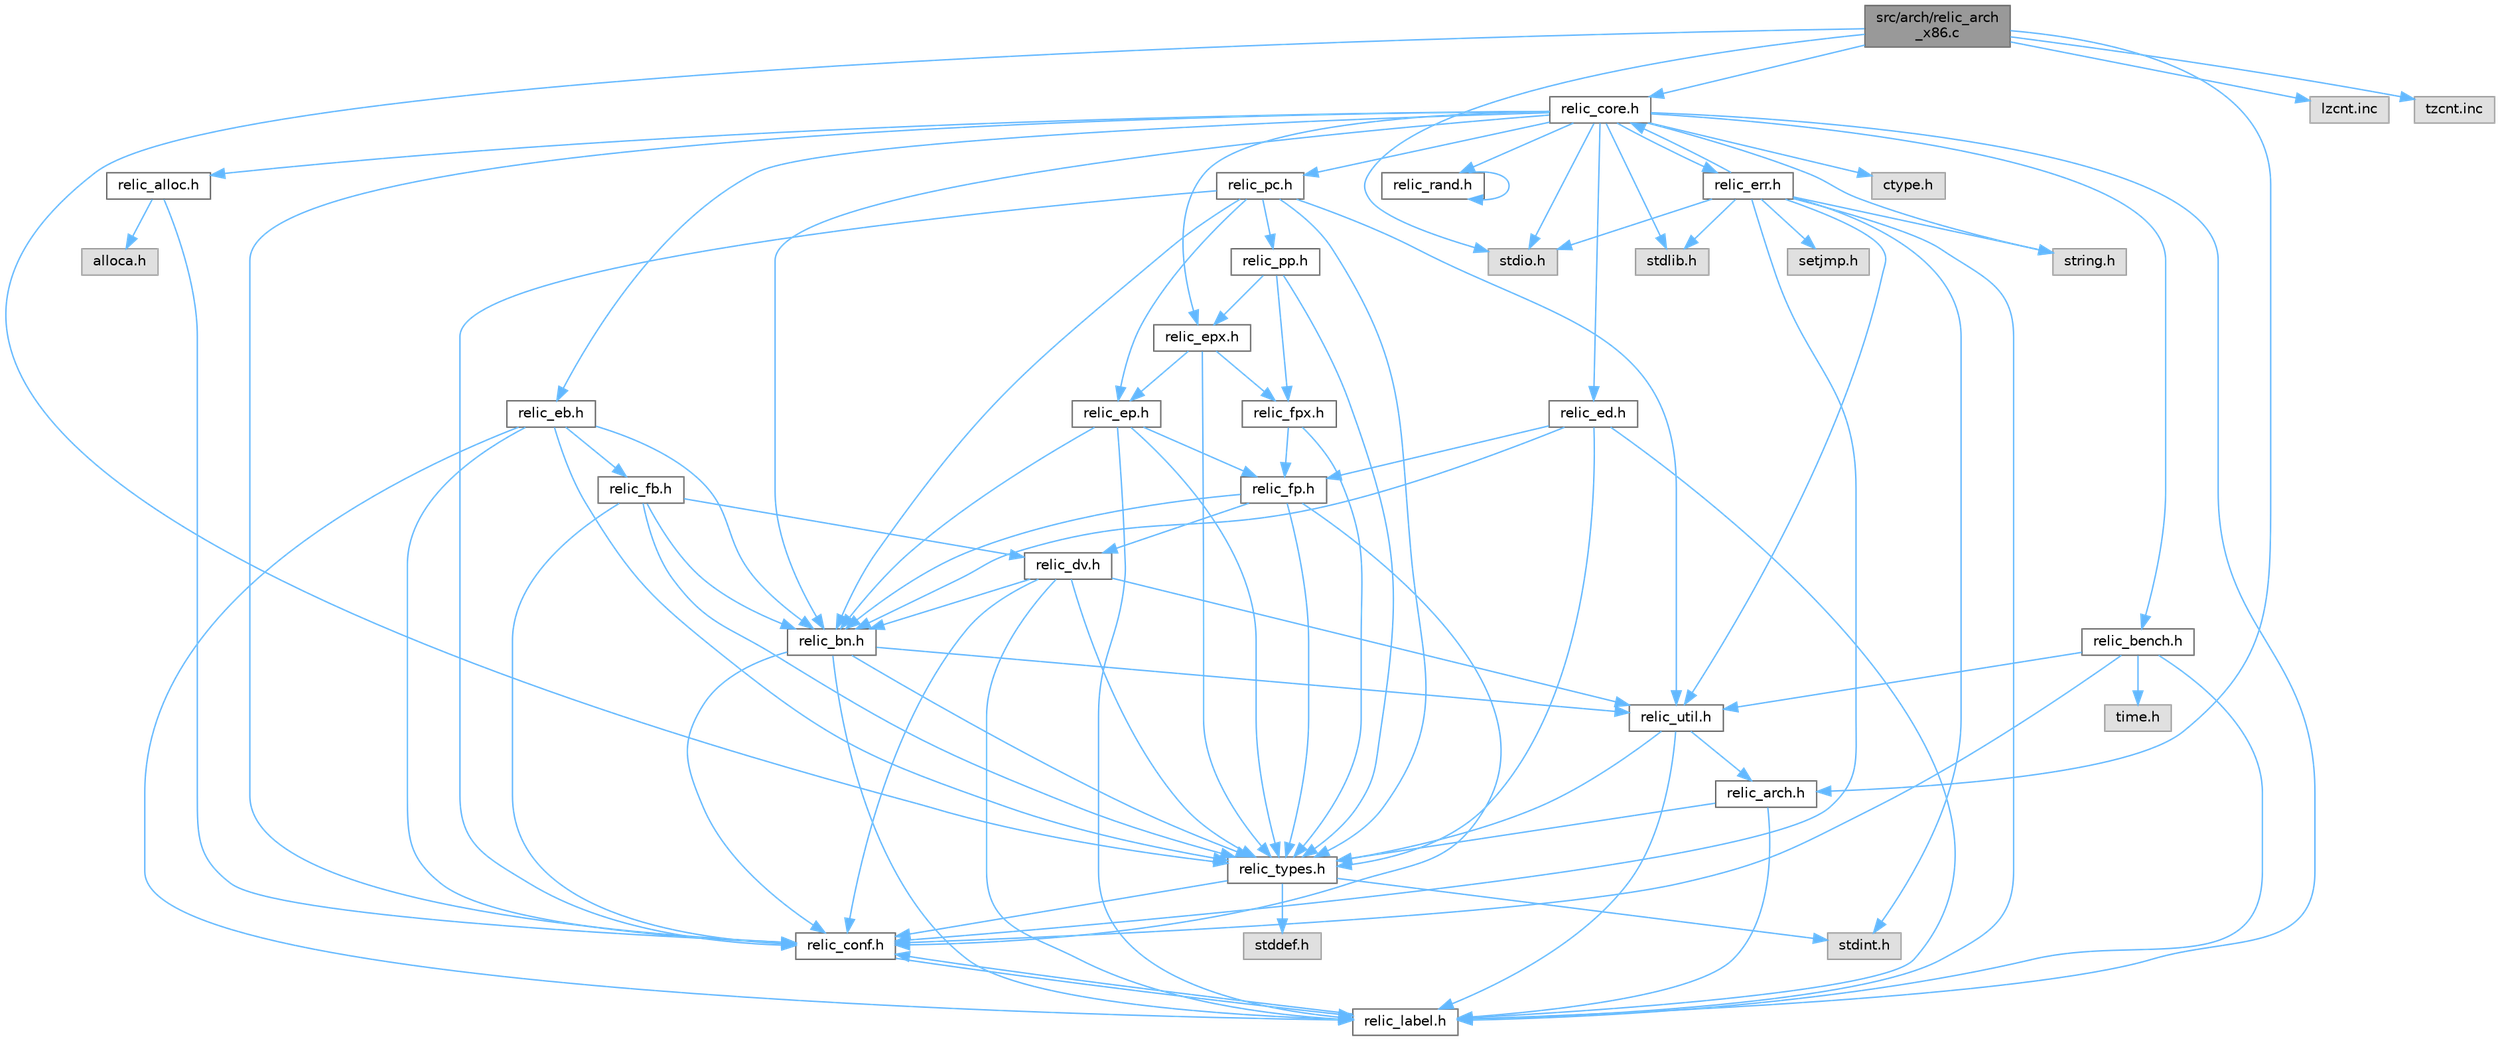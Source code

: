 digraph "src/arch/relic_arch_x86.c"
{
 // LATEX_PDF_SIZE
  bgcolor="transparent";
  edge [fontname=Helvetica,fontsize=10,labelfontname=Helvetica,labelfontsize=10];
  node [fontname=Helvetica,fontsize=10,shape=box,height=0.2,width=0.4];
  Node1 [id="Node000001",label="src/arch/relic_arch\l_x86.c",height=0.2,width=0.4,color="gray40", fillcolor="grey60", style="filled", fontcolor="black",tooltip=" "];
  Node1 -> Node2 [id="edge1_Node000001_Node000002",color="steelblue1",style="solid",tooltip=" "];
  Node2 [id="Node000002",label="stdio.h",height=0.2,width=0.4,color="grey60", fillcolor="#E0E0E0", style="filled",tooltip=" "];
  Node1 -> Node3 [id="edge2_Node000001_Node000003",color="steelblue1",style="solid",tooltip=" "];
  Node3 [id="Node000003",label="relic_types.h",height=0.2,width=0.4,color="grey40", fillcolor="white", style="filled",URL="$d4/dd7/relic__types_8h.html",tooltip=" "];
  Node3 -> Node4 [id="edge3_Node000003_Node000004",color="steelblue1",style="solid",tooltip=" "];
  Node4 [id="Node000004",label="stddef.h",height=0.2,width=0.4,color="grey60", fillcolor="#E0E0E0", style="filled",tooltip=" "];
  Node3 -> Node5 [id="edge4_Node000003_Node000005",color="steelblue1",style="solid",tooltip=" "];
  Node5 [id="Node000005",label="stdint.h",height=0.2,width=0.4,color="grey60", fillcolor="#E0E0E0", style="filled",tooltip=" "];
  Node3 -> Node6 [id="edge5_Node000003_Node000006",color="steelblue1",style="solid",tooltip=" "];
  Node6 [id="Node000006",label="relic_conf.h",height=0.2,width=0.4,color="grey40", fillcolor="white", style="filled",URL="$d1/da4/relic__conf_8h.html",tooltip=" "];
  Node6 -> Node7 [id="edge6_Node000006_Node000007",color="steelblue1",style="solid",tooltip=" "];
  Node7 [id="Node000007",label="relic_label.h",height=0.2,width=0.4,color="grey40", fillcolor="white", style="filled",URL="$df/d60/relic__label_8h.html",tooltip=" "];
  Node7 -> Node6 [id="edge7_Node000007_Node000006",color="steelblue1",style="solid",tooltip=" "];
  Node1 -> Node8 [id="edge8_Node000001_Node000008",color="steelblue1",style="solid",tooltip=" "];
  Node8 [id="Node000008",label="relic_arch.h",height=0.2,width=0.4,color="grey40", fillcolor="white", style="filled",URL="$d7/d48/relic__arch_8h.html",tooltip=" "];
  Node8 -> Node3 [id="edge9_Node000008_Node000003",color="steelblue1",style="solid",tooltip=" "];
  Node8 -> Node7 [id="edge10_Node000008_Node000007",color="steelblue1",style="solid",tooltip=" "];
  Node1 -> Node9 [id="edge11_Node000001_Node000009",color="steelblue1",style="solid",tooltip=" "];
  Node9 [id="Node000009",label="relic_core.h",height=0.2,width=0.4,color="grey40", fillcolor="white", style="filled",URL="$db/d67/relic__core_8h.html",tooltip=" "];
  Node9 -> Node10 [id="edge12_Node000009_Node000010",color="steelblue1",style="solid",tooltip=" "];
  Node10 [id="Node000010",label="stdlib.h",height=0.2,width=0.4,color="grey60", fillcolor="#E0E0E0", style="filled",tooltip=" "];
  Node9 -> Node2 [id="edge13_Node000009_Node000002",color="steelblue1",style="solid",tooltip=" "];
  Node9 -> Node11 [id="edge14_Node000009_Node000011",color="steelblue1",style="solid",tooltip=" "];
  Node11 [id="Node000011",label="string.h",height=0.2,width=0.4,color="grey60", fillcolor="#E0E0E0", style="filled",tooltip=" "];
  Node9 -> Node12 [id="edge15_Node000009_Node000012",color="steelblue1",style="solid",tooltip=" "];
  Node12 [id="Node000012",label="ctype.h",height=0.2,width=0.4,color="grey60", fillcolor="#E0E0E0", style="filled",tooltip=" "];
  Node9 -> Node13 [id="edge16_Node000009_Node000013",color="steelblue1",style="solid",tooltip=" "];
  Node13 [id="Node000013",label="relic_err.h",height=0.2,width=0.4,color="grey40", fillcolor="white", style="filled",URL="$d0/d09/relic__err_8h.html",tooltip=" "];
  Node13 -> Node5 [id="edge17_Node000013_Node000005",color="steelblue1",style="solid",tooltip=" "];
  Node13 -> Node10 [id="edge18_Node000013_Node000010",color="steelblue1",style="solid",tooltip=" "];
  Node13 -> Node2 [id="edge19_Node000013_Node000002",color="steelblue1",style="solid",tooltip=" "];
  Node13 -> Node11 [id="edge20_Node000013_Node000011",color="steelblue1",style="solid",tooltip=" "];
  Node13 -> Node9 [id="edge21_Node000013_Node000009",color="steelblue1",style="solid",tooltip=" "];
  Node13 -> Node6 [id="edge22_Node000013_Node000006",color="steelblue1",style="solid",tooltip=" "];
  Node13 -> Node14 [id="edge23_Node000013_Node000014",color="steelblue1",style="solid",tooltip=" "];
  Node14 [id="Node000014",label="relic_util.h",height=0.2,width=0.4,color="grey40", fillcolor="white", style="filled",URL="$d1/d8d/relic__util_8h.html",tooltip=" "];
  Node14 -> Node8 [id="edge24_Node000014_Node000008",color="steelblue1",style="solid",tooltip=" "];
  Node14 -> Node3 [id="edge25_Node000014_Node000003",color="steelblue1",style="solid",tooltip=" "];
  Node14 -> Node7 [id="edge26_Node000014_Node000007",color="steelblue1",style="solid",tooltip=" "];
  Node13 -> Node7 [id="edge27_Node000013_Node000007",color="steelblue1",style="solid",tooltip=" "];
  Node13 -> Node15 [id="edge28_Node000013_Node000015",color="steelblue1",style="solid",tooltip=" "];
  Node15 [id="Node000015",label="setjmp.h",height=0.2,width=0.4,color="grey60", fillcolor="#E0E0E0", style="filled",tooltip=" "];
  Node9 -> Node16 [id="edge29_Node000009_Node000016",color="steelblue1",style="solid",tooltip=" "];
  Node16 [id="Node000016",label="relic_bn.h",height=0.2,width=0.4,color="grey40", fillcolor="white", style="filled",URL="$d2/df6/relic__bn_8h.html",tooltip=" "];
  Node16 -> Node6 [id="edge30_Node000016_Node000006",color="steelblue1",style="solid",tooltip=" "];
  Node16 -> Node14 [id="edge31_Node000016_Node000014",color="steelblue1",style="solid",tooltip=" "];
  Node16 -> Node3 [id="edge32_Node000016_Node000003",color="steelblue1",style="solid",tooltip=" "];
  Node16 -> Node7 [id="edge33_Node000016_Node000007",color="steelblue1",style="solid",tooltip=" "];
  Node9 -> Node17 [id="edge34_Node000009_Node000017",color="steelblue1",style="solid",tooltip=" "];
  Node17 [id="Node000017",label="relic_eb.h",height=0.2,width=0.4,color="grey40", fillcolor="white", style="filled",URL="$d0/d24/relic__eb_8h.html",tooltip=" "];
  Node17 -> Node18 [id="edge35_Node000017_Node000018",color="steelblue1",style="solid",tooltip=" "];
  Node18 [id="Node000018",label="relic_fb.h",height=0.2,width=0.4,color="grey40", fillcolor="white", style="filled",URL="$dc/de1/relic__fb_8h.html",tooltip=" "];
  Node18 -> Node16 [id="edge36_Node000018_Node000016",color="steelblue1",style="solid",tooltip=" "];
  Node18 -> Node19 [id="edge37_Node000018_Node000019",color="steelblue1",style="solid",tooltip=" "];
  Node19 [id="Node000019",label="relic_dv.h",height=0.2,width=0.4,color="grey40", fillcolor="white", style="filled",URL="$d3/d30/relic__dv_8h.html",tooltip=" "];
  Node19 -> Node16 [id="edge38_Node000019_Node000016",color="steelblue1",style="solid",tooltip=" "];
  Node19 -> Node6 [id="edge39_Node000019_Node000006",color="steelblue1",style="solid",tooltip=" "];
  Node19 -> Node3 [id="edge40_Node000019_Node000003",color="steelblue1",style="solid",tooltip=" "];
  Node19 -> Node14 [id="edge41_Node000019_Node000014",color="steelblue1",style="solid",tooltip=" "];
  Node19 -> Node7 [id="edge42_Node000019_Node000007",color="steelblue1",style="solid",tooltip=" "];
  Node18 -> Node6 [id="edge43_Node000018_Node000006",color="steelblue1",style="solid",tooltip=" "];
  Node18 -> Node3 [id="edge44_Node000018_Node000003",color="steelblue1",style="solid",tooltip=" "];
  Node17 -> Node16 [id="edge45_Node000017_Node000016",color="steelblue1",style="solid",tooltip=" "];
  Node17 -> Node6 [id="edge46_Node000017_Node000006",color="steelblue1",style="solid",tooltip=" "];
  Node17 -> Node3 [id="edge47_Node000017_Node000003",color="steelblue1",style="solid",tooltip=" "];
  Node17 -> Node7 [id="edge48_Node000017_Node000007",color="steelblue1",style="solid",tooltip=" "];
  Node9 -> Node20 [id="edge49_Node000009_Node000020",color="steelblue1",style="solid",tooltip=" "];
  Node20 [id="Node000020",label="relic_epx.h",height=0.2,width=0.4,color="grey40", fillcolor="white", style="filled",URL="$d9/d7d/relic__epx_8h.html",tooltip=" "];
  Node20 -> Node21 [id="edge50_Node000020_Node000021",color="steelblue1",style="solid",tooltip=" "];
  Node21 [id="Node000021",label="relic_fpx.h",height=0.2,width=0.4,color="grey40", fillcolor="white", style="filled",URL="$d9/d17/relic__fpx_8h.html",tooltip=" "];
  Node21 -> Node22 [id="edge51_Node000021_Node000022",color="steelblue1",style="solid",tooltip=" "];
  Node22 [id="Node000022",label="relic_fp.h",height=0.2,width=0.4,color="grey40", fillcolor="white", style="filled",URL="$d5/dfa/relic__fp_8h.html",tooltip=" "];
  Node22 -> Node19 [id="edge52_Node000022_Node000019",color="steelblue1",style="solid",tooltip=" "];
  Node22 -> Node16 [id="edge53_Node000022_Node000016",color="steelblue1",style="solid",tooltip=" "];
  Node22 -> Node6 [id="edge54_Node000022_Node000006",color="steelblue1",style="solid",tooltip=" "];
  Node22 -> Node3 [id="edge55_Node000022_Node000003",color="steelblue1",style="solid",tooltip=" "];
  Node21 -> Node3 [id="edge56_Node000021_Node000003",color="steelblue1",style="solid",tooltip=" "];
  Node20 -> Node23 [id="edge57_Node000020_Node000023",color="steelblue1",style="solid",tooltip=" "];
  Node23 [id="Node000023",label="relic_ep.h",height=0.2,width=0.4,color="grey40", fillcolor="white", style="filled",URL="$d3/df7/relic__ep_8h.html",tooltip=" "];
  Node23 -> Node22 [id="edge58_Node000023_Node000022",color="steelblue1",style="solid",tooltip=" "];
  Node23 -> Node16 [id="edge59_Node000023_Node000016",color="steelblue1",style="solid",tooltip=" "];
  Node23 -> Node3 [id="edge60_Node000023_Node000003",color="steelblue1",style="solid",tooltip=" "];
  Node23 -> Node7 [id="edge61_Node000023_Node000007",color="steelblue1",style="solid",tooltip=" "];
  Node20 -> Node3 [id="edge62_Node000020_Node000003",color="steelblue1",style="solid",tooltip=" "];
  Node9 -> Node24 [id="edge63_Node000009_Node000024",color="steelblue1",style="solid",tooltip=" "];
  Node24 [id="Node000024",label="relic_ed.h",height=0.2,width=0.4,color="grey40", fillcolor="white", style="filled",URL="$d6/d6d/relic__ed_8h.html",tooltip=" "];
  Node24 -> Node22 [id="edge64_Node000024_Node000022",color="steelblue1",style="solid",tooltip=" "];
  Node24 -> Node16 [id="edge65_Node000024_Node000016",color="steelblue1",style="solid",tooltip=" "];
  Node24 -> Node3 [id="edge66_Node000024_Node000003",color="steelblue1",style="solid",tooltip=" "];
  Node24 -> Node7 [id="edge67_Node000024_Node000007",color="steelblue1",style="solid",tooltip=" "];
  Node9 -> Node25 [id="edge68_Node000009_Node000025",color="steelblue1",style="solid",tooltip=" "];
  Node25 [id="Node000025",label="relic_pc.h",height=0.2,width=0.4,color="grey40", fillcolor="white", style="filled",URL="$df/d3f/relic__pc_8h.html",tooltip=" "];
  Node25 -> Node23 [id="edge69_Node000025_Node000023",color="steelblue1",style="solid",tooltip=" "];
  Node25 -> Node26 [id="edge70_Node000025_Node000026",color="steelblue1",style="solid",tooltip=" "];
  Node26 [id="Node000026",label="relic_pp.h",height=0.2,width=0.4,color="grey40", fillcolor="white", style="filled",URL="$d1/d95/relic__pp_8h.html",tooltip=" "];
  Node26 -> Node21 [id="edge71_Node000026_Node000021",color="steelblue1",style="solid",tooltip=" "];
  Node26 -> Node20 [id="edge72_Node000026_Node000020",color="steelblue1",style="solid",tooltip=" "];
  Node26 -> Node3 [id="edge73_Node000026_Node000003",color="steelblue1",style="solid",tooltip=" "];
  Node25 -> Node16 [id="edge74_Node000025_Node000016",color="steelblue1",style="solid",tooltip=" "];
  Node25 -> Node14 [id="edge75_Node000025_Node000014",color="steelblue1",style="solid",tooltip=" "];
  Node25 -> Node6 [id="edge76_Node000025_Node000006",color="steelblue1",style="solid",tooltip=" "];
  Node25 -> Node3 [id="edge77_Node000025_Node000003",color="steelblue1",style="solid",tooltip=" "];
  Node9 -> Node6 [id="edge78_Node000009_Node000006",color="steelblue1",style="solid",tooltip=" "];
  Node9 -> Node27 [id="edge79_Node000009_Node000027",color="steelblue1",style="solid",tooltip=" "];
  Node27 [id="Node000027",label="relic_bench.h",height=0.2,width=0.4,color="grey40", fillcolor="white", style="filled",URL="$dd/d4c/relic__bench_8h.html",tooltip=" "];
  Node27 -> Node6 [id="edge80_Node000027_Node000006",color="steelblue1",style="solid",tooltip=" "];
  Node27 -> Node7 [id="edge81_Node000027_Node000007",color="steelblue1",style="solid",tooltip=" "];
  Node27 -> Node14 [id="edge82_Node000027_Node000014",color="steelblue1",style="solid",tooltip=" "];
  Node27 -> Node28 [id="edge83_Node000027_Node000028",color="steelblue1",style="solid",tooltip=" "];
  Node28 [id="Node000028",label="time.h",height=0.2,width=0.4,color="grey60", fillcolor="#E0E0E0", style="filled",tooltip=" "];
  Node9 -> Node29 [id="edge84_Node000009_Node000029",color="steelblue1",style="solid",tooltip=" "];
  Node29 [id="Node000029",label="relic_rand.h",height=0.2,width=0.4,color="grey40", fillcolor="white", style="filled",URL="$d7/d29/relic__rand_8h.html",tooltip=" "];
  Node29 -> Node29 [id="edge85_Node000029_Node000029",color="steelblue1",style="solid",tooltip=" "];
  Node9 -> Node7 [id="edge86_Node000009_Node000007",color="steelblue1",style="solid",tooltip=" "];
  Node9 -> Node30 [id="edge87_Node000009_Node000030",color="steelblue1",style="solid",tooltip=" "];
  Node30 [id="Node000030",label="relic_alloc.h",height=0.2,width=0.4,color="grey40", fillcolor="white", style="filled",URL="$d6/d2b/relic__alloc_8h.html",tooltip=" "];
  Node30 -> Node6 [id="edge88_Node000030_Node000006",color="steelblue1",style="solid",tooltip=" "];
  Node30 -> Node31 [id="edge89_Node000030_Node000031",color="steelblue1",style="solid",tooltip=" "];
  Node31 [id="Node000031",label="alloca.h",height=0.2,width=0.4,color="grey60", fillcolor="#E0E0E0", style="filled",tooltip=" "];
  Node1 -> Node32 [id="edge90_Node000001_Node000032",color="steelblue1",style="solid",tooltip=" "];
  Node32 [id="Node000032",label="lzcnt.inc",height=0.2,width=0.4,color="grey60", fillcolor="#E0E0E0", style="filled",tooltip=" "];
  Node1 -> Node33 [id="edge91_Node000001_Node000033",color="steelblue1",style="solid",tooltip=" "];
  Node33 [id="Node000033",label="tzcnt.inc",height=0.2,width=0.4,color="grey60", fillcolor="#E0E0E0", style="filled",tooltip=" "];
}

